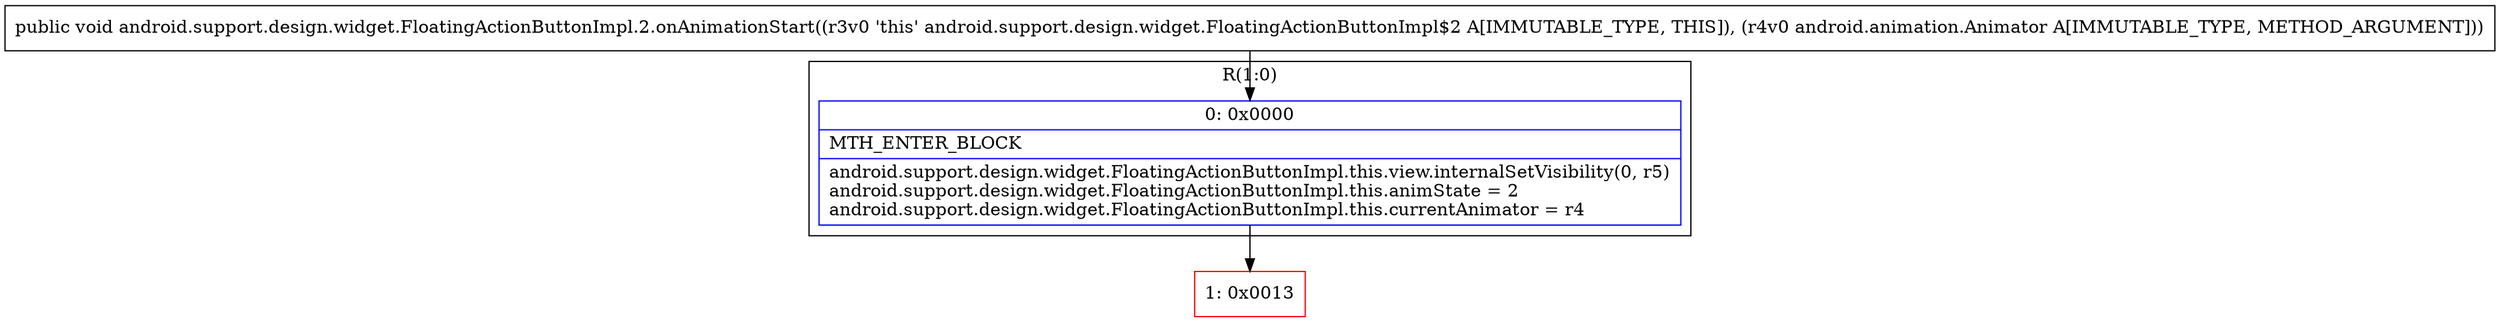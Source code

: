 digraph "CFG forandroid.support.design.widget.FloatingActionButtonImpl.2.onAnimationStart(Landroid\/animation\/Animator;)V" {
subgraph cluster_Region_446088984 {
label = "R(1:0)";
node [shape=record,color=blue];
Node_0 [shape=record,label="{0\:\ 0x0000|MTH_ENTER_BLOCK\l|android.support.design.widget.FloatingActionButtonImpl.this.view.internalSetVisibility(0, r5)\landroid.support.design.widget.FloatingActionButtonImpl.this.animState = 2\landroid.support.design.widget.FloatingActionButtonImpl.this.currentAnimator = r4\l}"];
}
Node_1 [shape=record,color=red,label="{1\:\ 0x0013}"];
MethodNode[shape=record,label="{public void android.support.design.widget.FloatingActionButtonImpl.2.onAnimationStart((r3v0 'this' android.support.design.widget.FloatingActionButtonImpl$2 A[IMMUTABLE_TYPE, THIS]), (r4v0 android.animation.Animator A[IMMUTABLE_TYPE, METHOD_ARGUMENT])) }"];
MethodNode -> Node_0;
Node_0 -> Node_1;
}

